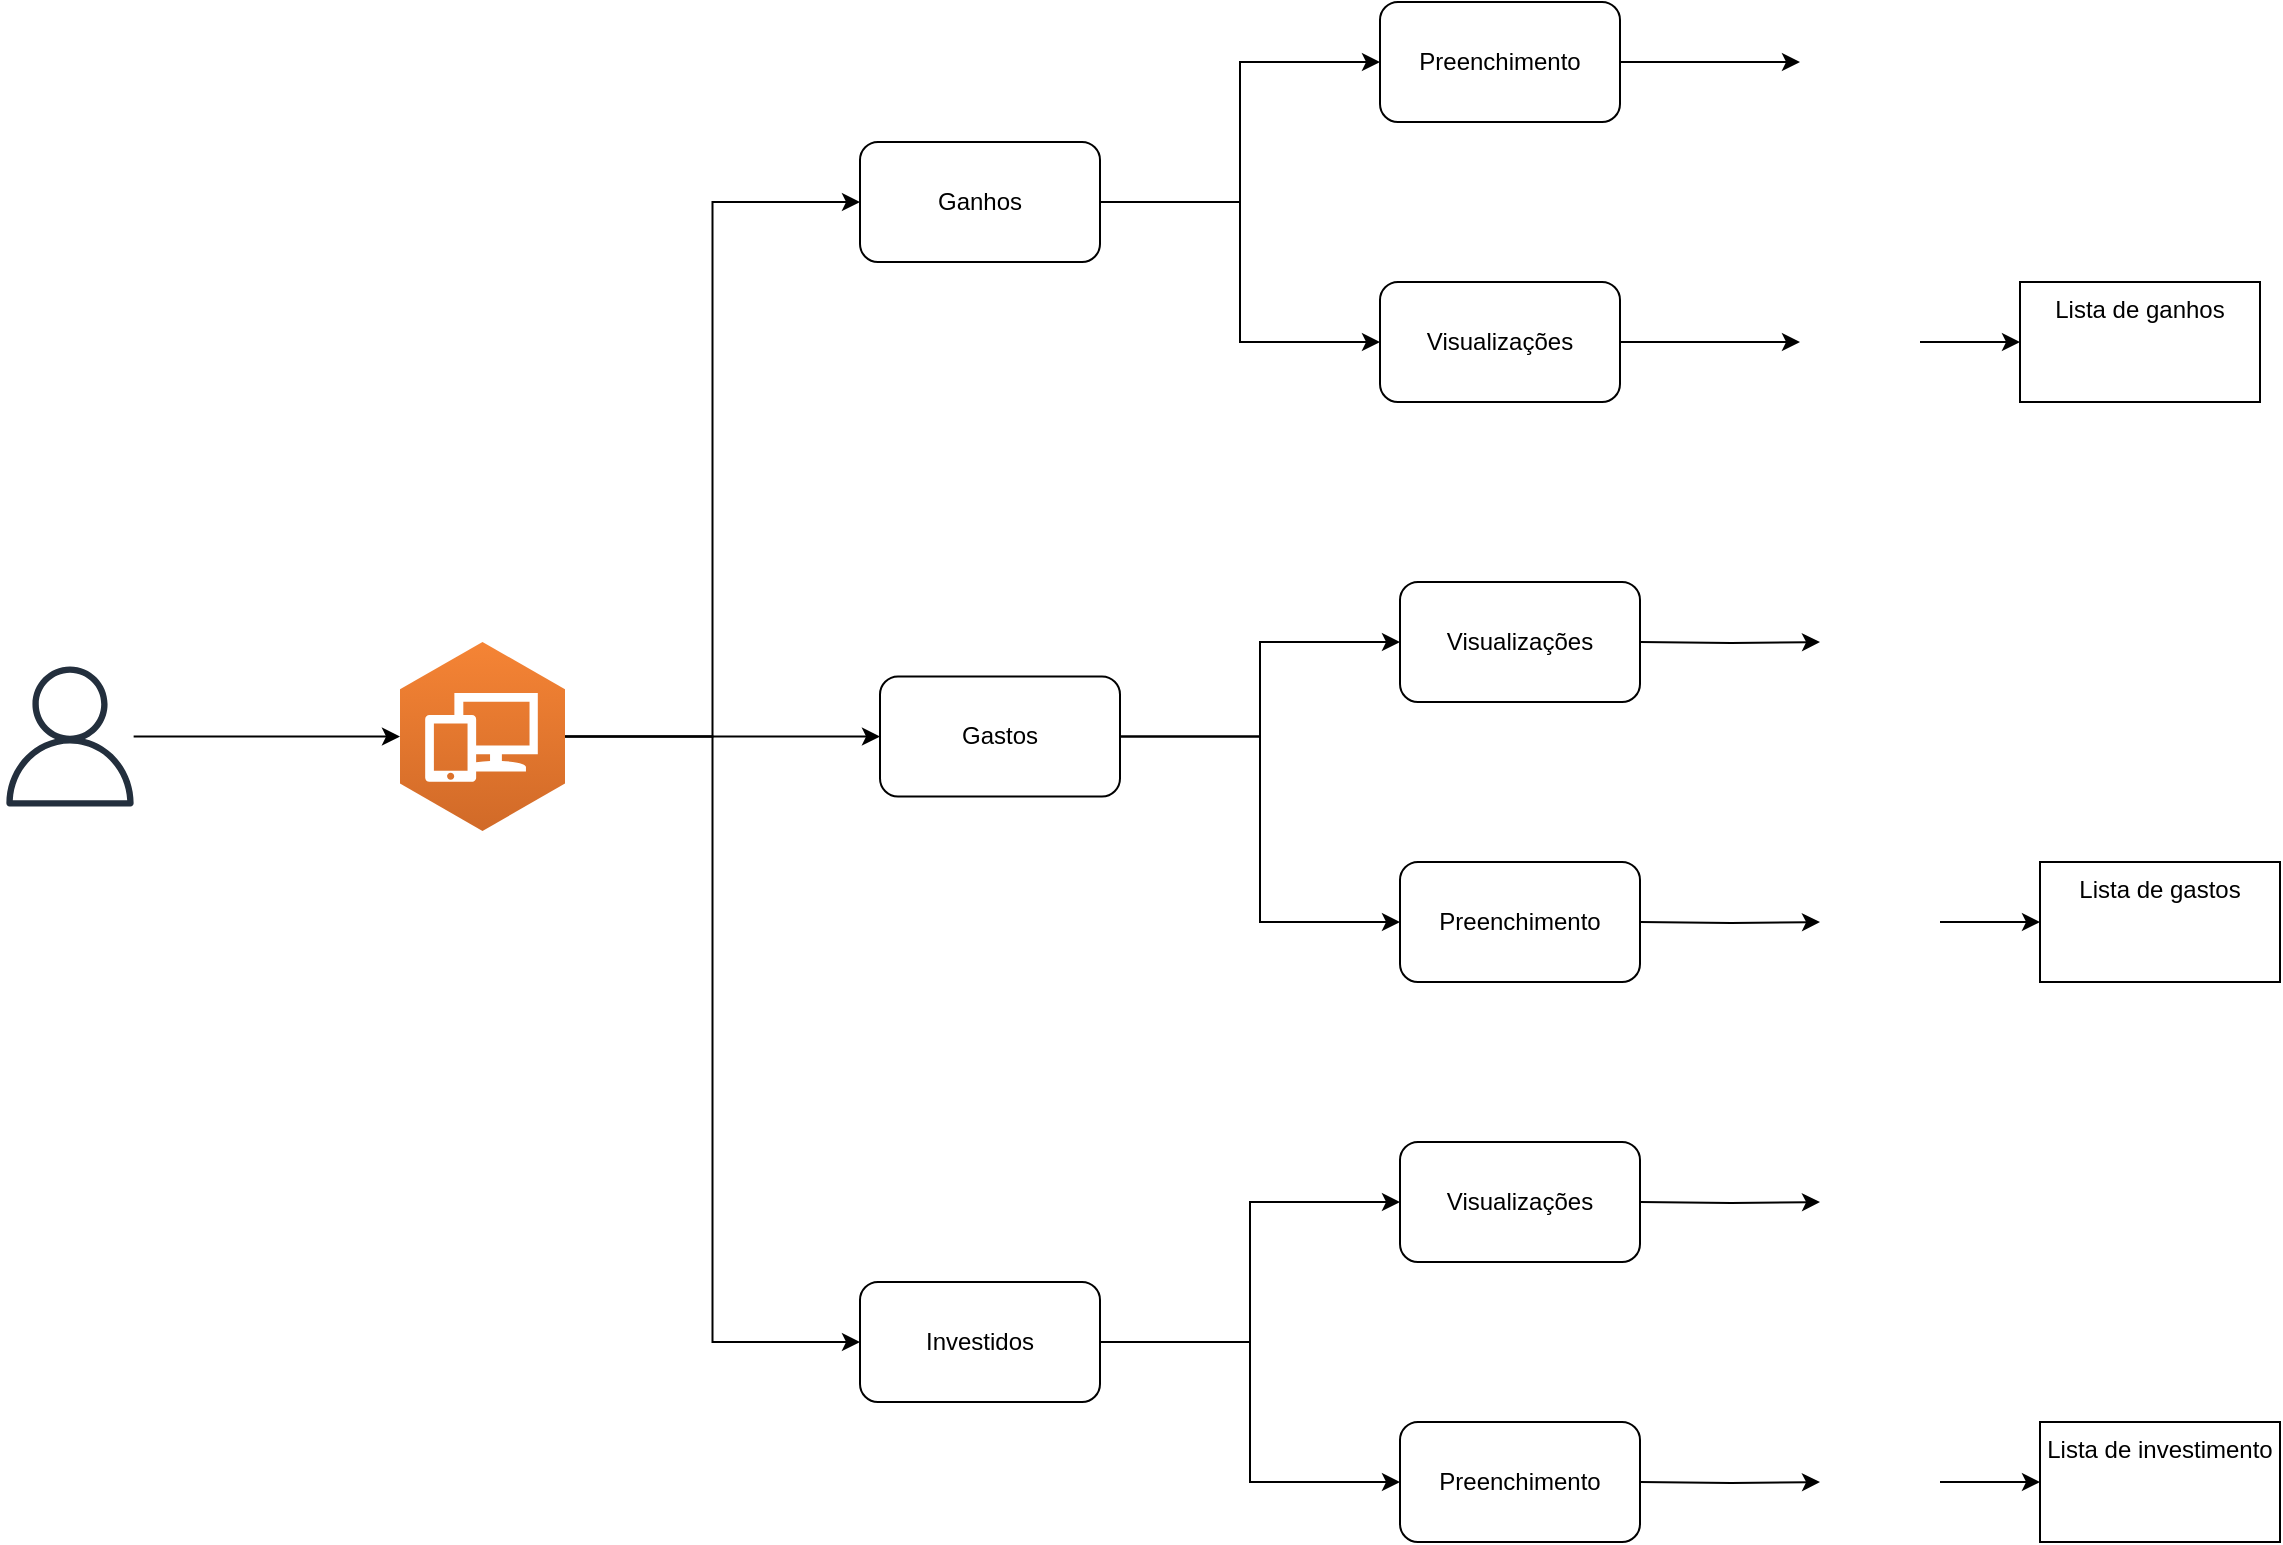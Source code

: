 <mxfile version="20.5.3" type="github">
  <diagram id="ZHMlnCA3z6UdnJzUCb5i" name="Página-1">
    <mxGraphModel dx="2997" dy="1125" grid="1" gridSize="10" guides="1" tooltips="1" connect="1" arrows="1" fold="1" page="1" pageScale="1" pageWidth="827" pageHeight="1169" math="0" shadow="0">
      <root>
        <mxCell id="0" />
        <mxCell id="1" parent="0" />
        <mxCell id="hMiYWxqCcFL1-7lvP4ok-51" style="edgeStyle=orthogonalEdgeStyle;rounded=0;orthogonalLoop=1;jettySize=auto;html=1;" edge="1" parent="1" source="hMiYWxqCcFL1-7lvP4ok-3" target="hMiYWxqCcFL1-7lvP4ok-7">
          <mxGeometry relative="1" as="geometry" />
        </mxCell>
        <mxCell id="hMiYWxqCcFL1-7lvP4ok-3" value="" style="sketch=0;outlineConnect=0;fontColor=#232F3E;gradientColor=none;fillColor=#232F3D;strokeColor=none;dashed=0;verticalLabelPosition=bottom;verticalAlign=top;align=center;html=1;fontSize=12;fontStyle=0;aspect=fixed;pointerEvents=1;shape=mxgraph.aws4.user;" vertex="1" parent="1">
          <mxGeometry x="-740" y="382.25" width="70" height="70" as="geometry" />
        </mxCell>
        <mxCell id="hMiYWxqCcFL1-7lvP4ok-41" style="edgeStyle=orthogonalEdgeStyle;rounded=0;orthogonalLoop=1;jettySize=auto;html=1;entryX=0;entryY=0.5;entryDx=0;entryDy=0;" edge="1" parent="1" source="hMiYWxqCcFL1-7lvP4ok-7" target="hMiYWxqCcFL1-7lvP4ok-11">
          <mxGeometry relative="1" as="geometry" />
        </mxCell>
        <mxCell id="hMiYWxqCcFL1-7lvP4ok-42" style="edgeStyle=orthogonalEdgeStyle;rounded=0;orthogonalLoop=1;jettySize=auto;html=1;entryX=0;entryY=0.5;entryDx=0;entryDy=0;" edge="1" parent="1" source="hMiYWxqCcFL1-7lvP4ok-7" target="hMiYWxqCcFL1-7lvP4ok-10">
          <mxGeometry relative="1" as="geometry" />
        </mxCell>
        <mxCell id="hMiYWxqCcFL1-7lvP4ok-43" style="edgeStyle=orthogonalEdgeStyle;rounded=0;orthogonalLoop=1;jettySize=auto;html=1;entryX=0;entryY=0.5;entryDx=0;entryDy=0;" edge="1" parent="1" source="hMiYWxqCcFL1-7lvP4ok-7" target="hMiYWxqCcFL1-7lvP4ok-9">
          <mxGeometry relative="1" as="geometry" />
        </mxCell>
        <mxCell id="hMiYWxqCcFL1-7lvP4ok-7" value="" style="outlineConnect=0;dashed=0;verticalLabelPosition=bottom;verticalAlign=top;align=center;html=1;shape=mxgraph.aws3.workspaces;fillColor=#D16A28;gradientColor=#F58435;gradientDirection=north;strokeColor=#000000;" vertex="1" parent="1">
          <mxGeometry x="-540" y="370" width="82.5" height="94.5" as="geometry" />
        </mxCell>
        <mxCell id="hMiYWxqCcFL1-7lvP4ok-49" style="edgeStyle=orthogonalEdgeStyle;rounded=0;orthogonalLoop=1;jettySize=auto;html=1;entryX=0;entryY=0.5;entryDx=0;entryDy=0;" edge="1" parent="1" source="hMiYWxqCcFL1-7lvP4ok-9" target="hMiYWxqCcFL1-7lvP4ok-23">
          <mxGeometry relative="1" as="geometry" />
        </mxCell>
        <mxCell id="hMiYWxqCcFL1-7lvP4ok-50" style="edgeStyle=orthogonalEdgeStyle;rounded=0;orthogonalLoop=1;jettySize=auto;html=1;entryX=0;entryY=0.5;entryDx=0;entryDy=0;" edge="1" parent="1" source="hMiYWxqCcFL1-7lvP4ok-9" target="hMiYWxqCcFL1-7lvP4ok-25">
          <mxGeometry relative="1" as="geometry" />
        </mxCell>
        <mxCell id="hMiYWxqCcFL1-7lvP4ok-9" value="Ganhos" style="rounded=1;whiteSpace=wrap;html=1;strokeColor=#000000;fillColor=default;gradientColor=none;" vertex="1" parent="1">
          <mxGeometry x="-310" y="120" width="120" height="60" as="geometry" />
        </mxCell>
        <mxCell id="hMiYWxqCcFL1-7lvP4ok-47" style="edgeStyle=orthogonalEdgeStyle;rounded=0;orthogonalLoop=1;jettySize=auto;html=1;entryX=0;entryY=0.5;entryDx=0;entryDy=0;" edge="1" parent="1" source="hMiYWxqCcFL1-7lvP4ok-10" target="hMiYWxqCcFL1-7lvP4ok-30">
          <mxGeometry relative="1" as="geometry" />
        </mxCell>
        <mxCell id="hMiYWxqCcFL1-7lvP4ok-48" style="edgeStyle=orthogonalEdgeStyle;rounded=0;orthogonalLoop=1;jettySize=auto;html=1;entryX=0;entryY=0.5;entryDx=0;entryDy=0;" edge="1" parent="1" source="hMiYWxqCcFL1-7lvP4ok-10" target="hMiYWxqCcFL1-7lvP4ok-29">
          <mxGeometry relative="1" as="geometry" />
        </mxCell>
        <mxCell id="hMiYWxqCcFL1-7lvP4ok-10" value="Gastos" style="rounded=1;whiteSpace=wrap;html=1;strokeColor=#000000;fillColor=default;gradientColor=none;" vertex="1" parent="1">
          <mxGeometry x="-300" y="387.25" width="120" height="60" as="geometry" />
        </mxCell>
        <mxCell id="hMiYWxqCcFL1-7lvP4ok-44" style="edgeStyle=orthogonalEdgeStyle;rounded=0;orthogonalLoop=1;jettySize=auto;html=1;entryX=0;entryY=0.5;entryDx=0;entryDy=0;" edge="1" parent="1" source="hMiYWxqCcFL1-7lvP4ok-11" target="hMiYWxqCcFL1-7lvP4ok-33">
          <mxGeometry relative="1" as="geometry" />
        </mxCell>
        <mxCell id="hMiYWxqCcFL1-7lvP4ok-46" style="edgeStyle=orthogonalEdgeStyle;rounded=0;orthogonalLoop=1;jettySize=auto;html=1;entryX=0;entryY=0.5;entryDx=0;entryDy=0;" edge="1" parent="1" source="hMiYWxqCcFL1-7lvP4ok-11" target="hMiYWxqCcFL1-7lvP4ok-34">
          <mxGeometry relative="1" as="geometry" />
        </mxCell>
        <mxCell id="hMiYWxqCcFL1-7lvP4ok-11" value="Investidos" style="rounded=1;whiteSpace=wrap;html=1;strokeColor=#000000;fillColor=default;gradientColor=none;" vertex="1" parent="1">
          <mxGeometry x="-310" y="690" width="120" height="60" as="geometry" />
        </mxCell>
        <mxCell id="hMiYWxqCcFL1-7lvP4ok-58" style="edgeStyle=orthogonalEdgeStyle;rounded=0;orthogonalLoop=1;jettySize=auto;html=1;entryX=0;entryY=0.5;entryDx=0;entryDy=0;" edge="1" parent="1" source="hMiYWxqCcFL1-7lvP4ok-23" target="hMiYWxqCcFL1-7lvP4ok-57">
          <mxGeometry relative="1" as="geometry" />
        </mxCell>
        <mxCell id="hMiYWxqCcFL1-7lvP4ok-23" value="Preenchimento" style="rounded=1;whiteSpace=wrap;html=1;strokeColor=#000000;fillColor=default;gradientColor=none;" vertex="1" parent="1">
          <mxGeometry x="-50" y="50" width="120" height="60" as="geometry" />
        </mxCell>
        <mxCell id="hMiYWxqCcFL1-7lvP4ok-60" style="edgeStyle=orthogonalEdgeStyle;rounded=0;orthogonalLoop=1;jettySize=auto;html=1;" edge="1" parent="1" source="hMiYWxqCcFL1-7lvP4ok-25" target="hMiYWxqCcFL1-7lvP4ok-59">
          <mxGeometry relative="1" as="geometry" />
        </mxCell>
        <mxCell id="hMiYWxqCcFL1-7lvP4ok-25" value="Visualizações" style="rounded=1;whiteSpace=wrap;html=1;strokeColor=#000000;fillColor=default;gradientColor=none;" vertex="1" parent="1">
          <mxGeometry x="-50" y="190" width="120" height="60" as="geometry" />
        </mxCell>
        <mxCell id="hMiYWxqCcFL1-7lvP4ok-29" value="Preenchimento" style="rounded=1;whiteSpace=wrap;html=1;strokeColor=#000000;fillColor=default;gradientColor=none;" vertex="1" parent="1">
          <mxGeometry x="-40" y="480" width="120" height="60" as="geometry" />
        </mxCell>
        <mxCell id="hMiYWxqCcFL1-7lvP4ok-30" value="Visualizações" style="rounded=1;whiteSpace=wrap;html=1;strokeColor=#000000;fillColor=default;gradientColor=none;" vertex="1" parent="1">
          <mxGeometry x="-40" y="340" width="120" height="60" as="geometry" />
        </mxCell>
        <mxCell id="hMiYWxqCcFL1-7lvP4ok-33" value="Preenchimento" style="rounded=1;whiteSpace=wrap;html=1;strokeColor=#000000;fillColor=default;gradientColor=none;" vertex="1" parent="1">
          <mxGeometry x="-40" y="760" width="120" height="60" as="geometry" />
        </mxCell>
        <mxCell id="hMiYWxqCcFL1-7lvP4ok-34" value="Visualizações" style="rounded=1;whiteSpace=wrap;html=1;strokeColor=#000000;fillColor=default;gradientColor=none;" vertex="1" parent="1">
          <mxGeometry x="-40" y="620" width="120" height="60" as="geometry" />
        </mxCell>
        <mxCell id="hMiYWxqCcFL1-7lvP4ok-57" value="" style="shape=image;html=1;verticalAlign=top;verticalLabelPosition=bottom;labelBackgroundColor=#ffffff;imageAspect=0;aspect=fixed;image=https://cdn0.iconfinder.com/data/icons/evericons-24px-vol-2/24/database-128.png;strokeColor=#000000;fillColor=default;gradientColor=none;strokeWidth=3;" vertex="1" parent="1">
          <mxGeometry x="160" y="50" width="60" height="60" as="geometry" />
        </mxCell>
        <mxCell id="hMiYWxqCcFL1-7lvP4ok-62" value="" style="edgeStyle=orthogonalEdgeStyle;rounded=0;orthogonalLoop=1;jettySize=auto;html=1;" edge="1" parent="1" source="hMiYWxqCcFL1-7lvP4ok-59" target="hMiYWxqCcFL1-7lvP4ok-61">
          <mxGeometry relative="1" as="geometry" />
        </mxCell>
        <mxCell id="hMiYWxqCcFL1-7lvP4ok-59" value="" style="shape=image;html=1;verticalAlign=top;verticalLabelPosition=bottom;labelBackgroundColor=#ffffff;imageAspect=0;aspect=fixed;image=https://cdn0.iconfinder.com/data/icons/evericons-24px-vol-2/24/database-128.png;strokeColor=#000000;fillColor=default;gradientColor=none;strokeWidth=3;" vertex="1" parent="1">
          <mxGeometry x="160" y="190" width="60" height="60" as="geometry" />
        </mxCell>
        <mxCell id="hMiYWxqCcFL1-7lvP4ok-61" value="Lista de ganhos" style="whiteSpace=wrap;html=1;verticalAlign=top;strokeColor=#000000;labelBackgroundColor=#ffffff;gradientColor=none;strokeWidth=1;" vertex="1" parent="1">
          <mxGeometry x="270" y="190" width="120" height="60" as="geometry" />
        </mxCell>
        <mxCell id="hMiYWxqCcFL1-7lvP4ok-63" style="edgeStyle=orthogonalEdgeStyle;rounded=0;orthogonalLoop=1;jettySize=auto;html=1;entryX=0;entryY=0.5;entryDx=0;entryDy=0;" edge="1" parent="1" target="hMiYWxqCcFL1-7lvP4ok-65">
          <mxGeometry relative="1" as="geometry">
            <mxPoint x="80.0" y="370" as="sourcePoint" />
          </mxGeometry>
        </mxCell>
        <mxCell id="hMiYWxqCcFL1-7lvP4ok-64" style="edgeStyle=orthogonalEdgeStyle;rounded=0;orthogonalLoop=1;jettySize=auto;html=1;" edge="1" parent="1" target="hMiYWxqCcFL1-7lvP4ok-67">
          <mxGeometry relative="1" as="geometry">
            <mxPoint x="80.0" y="510" as="sourcePoint" />
          </mxGeometry>
        </mxCell>
        <mxCell id="hMiYWxqCcFL1-7lvP4ok-65" value="" style="shape=image;html=1;verticalAlign=top;verticalLabelPosition=bottom;labelBackgroundColor=#ffffff;imageAspect=0;aspect=fixed;image=https://cdn0.iconfinder.com/data/icons/evericons-24px-vol-2/24/database-128.png;strokeColor=#000000;fillColor=default;gradientColor=none;strokeWidth=3;" vertex="1" parent="1">
          <mxGeometry x="170" y="340" width="60" height="60" as="geometry" />
        </mxCell>
        <mxCell id="hMiYWxqCcFL1-7lvP4ok-66" value="" style="edgeStyle=orthogonalEdgeStyle;rounded=0;orthogonalLoop=1;jettySize=auto;html=1;" edge="1" parent="1" source="hMiYWxqCcFL1-7lvP4ok-67" target="hMiYWxqCcFL1-7lvP4ok-68">
          <mxGeometry relative="1" as="geometry" />
        </mxCell>
        <mxCell id="hMiYWxqCcFL1-7lvP4ok-67" value="" style="shape=image;html=1;verticalAlign=top;verticalLabelPosition=bottom;labelBackgroundColor=#ffffff;imageAspect=0;aspect=fixed;image=https://cdn0.iconfinder.com/data/icons/evericons-24px-vol-2/24/database-128.png;strokeColor=#000000;fillColor=default;gradientColor=none;strokeWidth=3;" vertex="1" parent="1">
          <mxGeometry x="170" y="480" width="60" height="60" as="geometry" />
        </mxCell>
        <mxCell id="hMiYWxqCcFL1-7lvP4ok-68" value="Lista de gastos" style="whiteSpace=wrap;html=1;verticalAlign=top;strokeColor=#000000;labelBackgroundColor=#ffffff;gradientColor=none;strokeWidth=1;" vertex="1" parent="1">
          <mxGeometry x="280" y="480" width="120" height="60" as="geometry" />
        </mxCell>
        <mxCell id="hMiYWxqCcFL1-7lvP4ok-69" style="edgeStyle=orthogonalEdgeStyle;rounded=0;orthogonalLoop=1;jettySize=auto;html=1;entryX=0;entryY=0.5;entryDx=0;entryDy=0;" edge="1" parent="1" target="hMiYWxqCcFL1-7lvP4ok-71">
          <mxGeometry relative="1" as="geometry">
            <mxPoint x="80.0" y="650" as="sourcePoint" />
          </mxGeometry>
        </mxCell>
        <mxCell id="hMiYWxqCcFL1-7lvP4ok-70" style="edgeStyle=orthogonalEdgeStyle;rounded=0;orthogonalLoop=1;jettySize=auto;html=1;" edge="1" parent="1" target="hMiYWxqCcFL1-7lvP4ok-73">
          <mxGeometry relative="1" as="geometry">
            <mxPoint x="80.0" y="790" as="sourcePoint" />
          </mxGeometry>
        </mxCell>
        <mxCell id="hMiYWxqCcFL1-7lvP4ok-71" value="" style="shape=image;html=1;verticalAlign=top;verticalLabelPosition=bottom;labelBackgroundColor=#ffffff;imageAspect=0;aspect=fixed;image=https://cdn0.iconfinder.com/data/icons/evericons-24px-vol-2/24/database-128.png;strokeColor=#000000;fillColor=default;gradientColor=none;strokeWidth=3;" vertex="1" parent="1">
          <mxGeometry x="170" y="620" width="60" height="60" as="geometry" />
        </mxCell>
        <mxCell id="hMiYWxqCcFL1-7lvP4ok-72" value="" style="edgeStyle=orthogonalEdgeStyle;rounded=0;orthogonalLoop=1;jettySize=auto;html=1;" edge="1" parent="1" source="hMiYWxqCcFL1-7lvP4ok-73" target="hMiYWxqCcFL1-7lvP4ok-74">
          <mxGeometry relative="1" as="geometry" />
        </mxCell>
        <mxCell id="hMiYWxqCcFL1-7lvP4ok-73" value="" style="shape=image;html=1;verticalAlign=top;verticalLabelPosition=bottom;labelBackgroundColor=#ffffff;imageAspect=0;aspect=fixed;image=https://cdn0.iconfinder.com/data/icons/evericons-24px-vol-2/24/database-128.png;strokeColor=#000000;fillColor=default;gradientColor=none;strokeWidth=3;" vertex="1" parent="1">
          <mxGeometry x="170" y="760" width="60" height="60" as="geometry" />
        </mxCell>
        <mxCell id="hMiYWxqCcFL1-7lvP4ok-74" value="Lista de investimento" style="whiteSpace=wrap;html=1;verticalAlign=top;strokeColor=#000000;labelBackgroundColor=#ffffff;gradientColor=none;strokeWidth=1;" vertex="1" parent="1">
          <mxGeometry x="280" y="760" width="120" height="60" as="geometry" />
        </mxCell>
      </root>
    </mxGraphModel>
  </diagram>
</mxfile>
